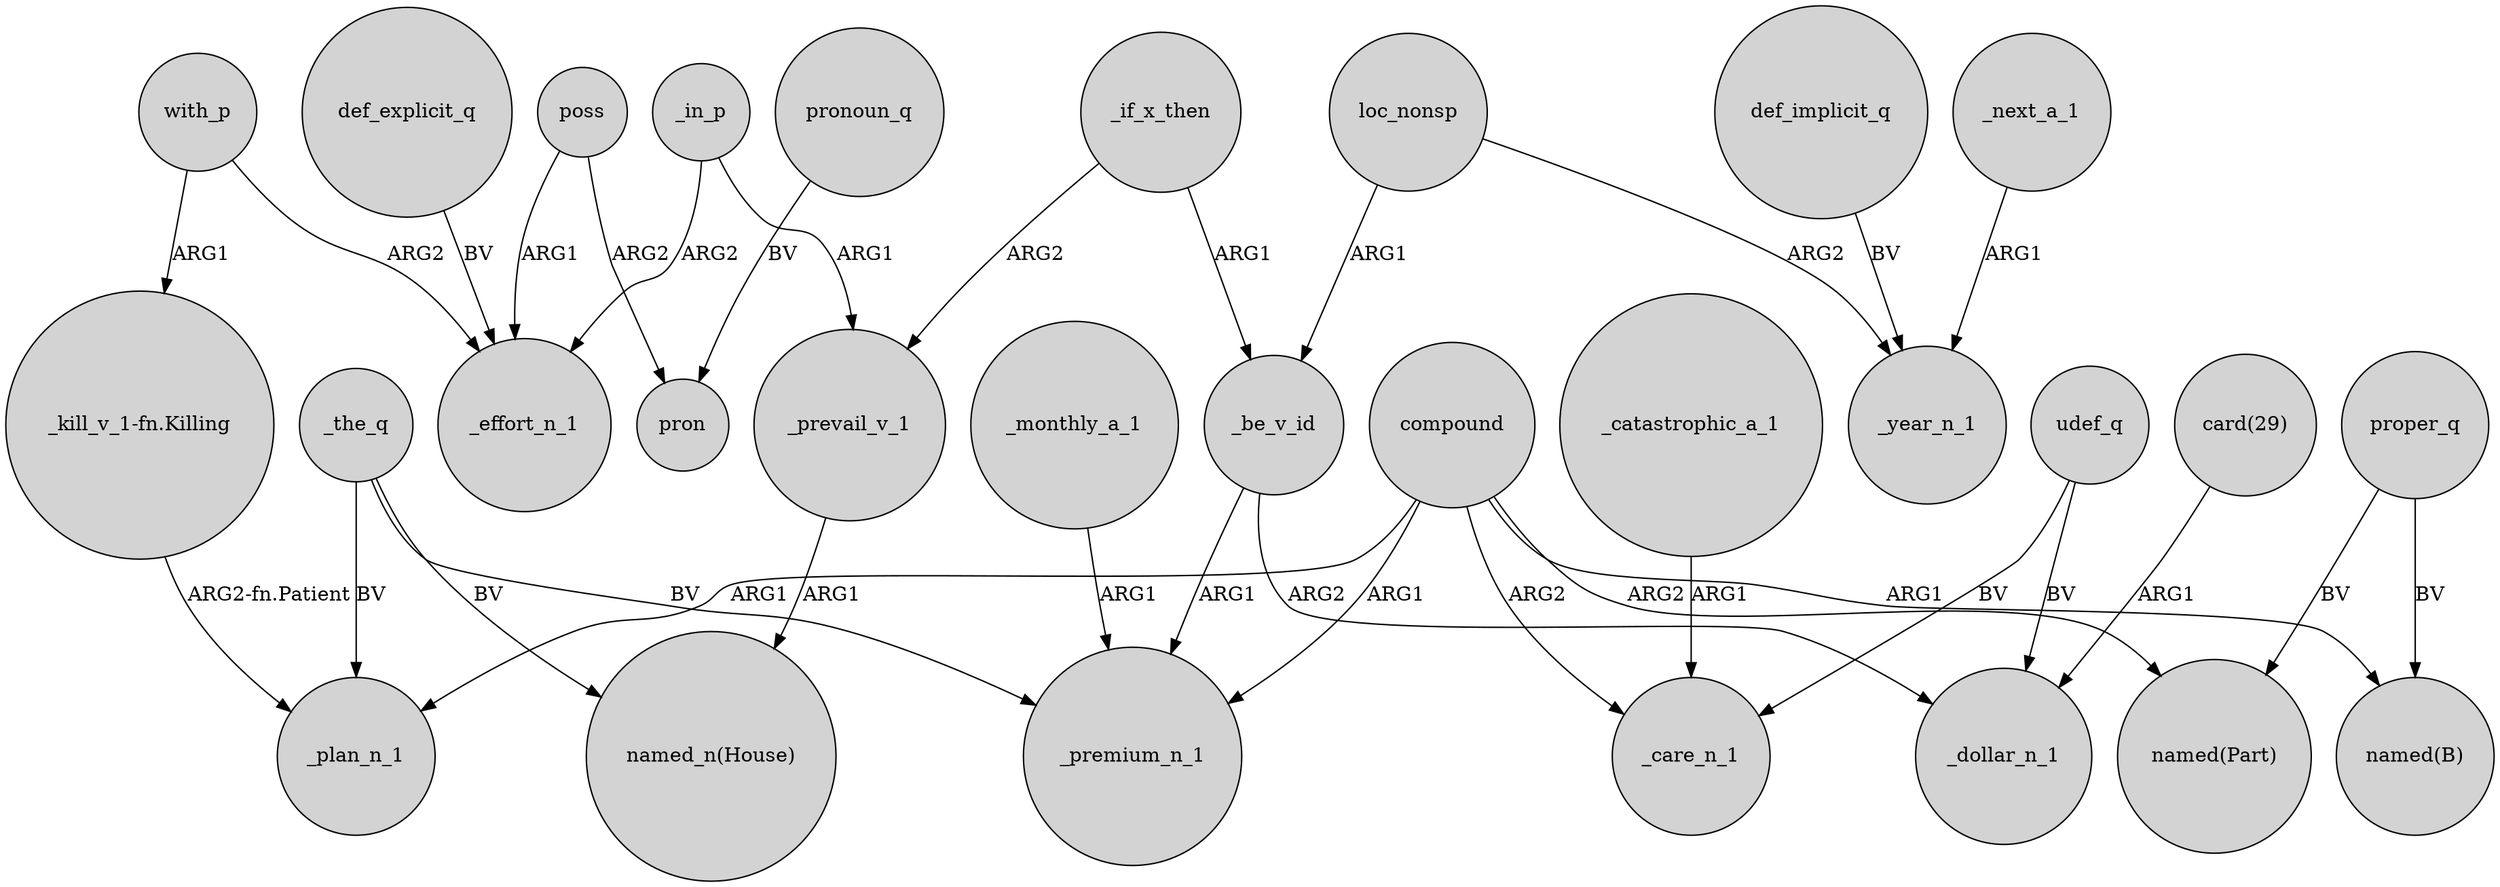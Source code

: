 digraph {
	node [shape=circle style=filled]
	_prevail_v_1 -> "named_n(House)" [label=ARG1]
	poss -> pron [label=ARG2]
	_in_p -> _prevail_v_1 [label=ARG1]
	with_p -> _effort_n_1 [label=ARG2]
	def_implicit_q -> _year_n_1 [label=BV]
	_in_p -> _effort_n_1 [label=ARG2]
	with_p -> "_kill_v_1-fn.Killing" [label=ARG1]
	udef_q -> _care_n_1 [label=BV]
	_the_q -> _plan_n_1 [label=BV]
	_be_v_id -> _premium_n_1 [label=ARG1]
	compound -> _plan_n_1 [label=ARG1]
	proper_q -> "named(B)" [label=BV]
	_the_q -> "named_n(House)" [label=BV]
	_if_x_then -> _prevail_v_1 [label=ARG2]
	_monthly_a_1 -> _premium_n_1 [label=ARG1]
	pronoun_q -> pron [label=BV]
	compound -> _care_n_1 [label=ARG2]
	_be_v_id -> _dollar_n_1 [label=ARG2]
	"_kill_v_1-fn.Killing" -> _plan_n_1 [label="ARG2-fn.Patient"]
	_next_a_1 -> _year_n_1 [label=ARG1]
	"card(29)" -> _dollar_n_1 [label=ARG1]
	loc_nonsp -> _year_n_1 [label=ARG2]
	compound -> _premium_n_1 [label=ARG1]
	def_explicit_q -> _effort_n_1 [label=BV]
	poss -> _effort_n_1 [label=ARG1]
	_if_x_then -> _be_v_id [label=ARG1]
	compound -> "named(B)" [label=ARG1]
	proper_q -> "named(Part)" [label=BV]
	_the_q -> _premium_n_1 [label=BV]
	loc_nonsp -> _be_v_id [label=ARG1]
	udef_q -> _dollar_n_1 [label=BV]
	compound -> "named(Part)" [label=ARG2]
	_catastrophic_a_1 -> _care_n_1 [label=ARG1]
}
